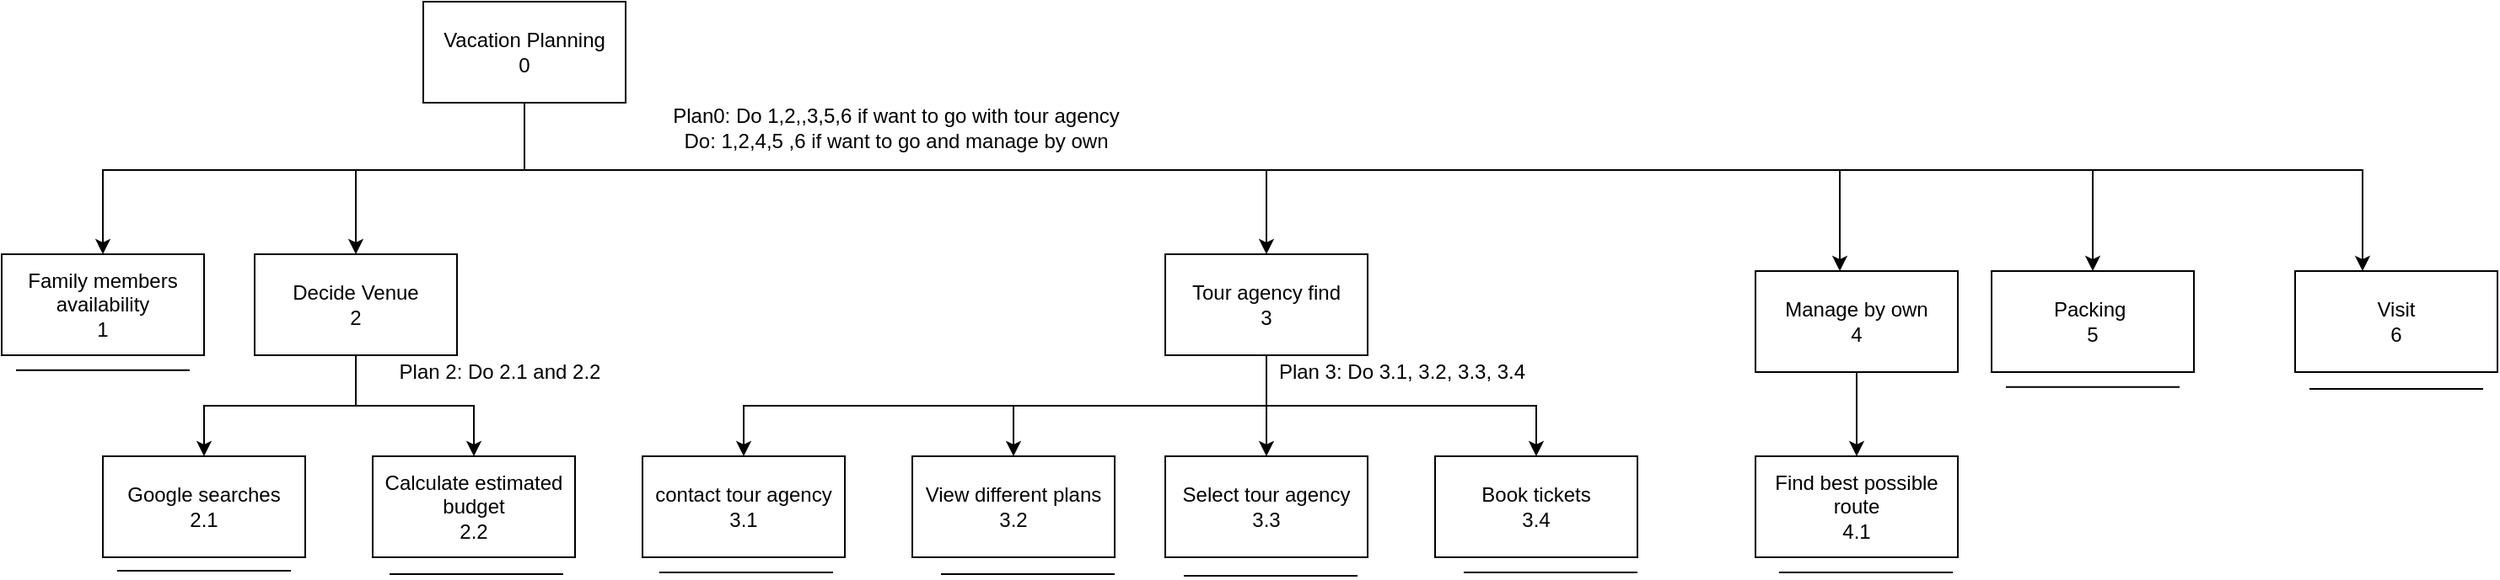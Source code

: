<mxfile version="14.3.0" type="github">
  <diagram id="qmCr2FLJXnJFnxge0UcX" name="Page-1">
    <mxGraphModel dx="1567" dy="944" grid="0" gridSize="10" guides="1" tooltips="1" connect="1" arrows="1" fold="1" page="1" pageScale="1" pageWidth="850" pageHeight="1100" math="0" shadow="0">
      <root>
        <mxCell id="0" />
        <mxCell id="1" parent="0" />
        <mxCell id="vO0fWZWFfqbv7m5PLt3y-3" style="edgeStyle=orthogonalEdgeStyle;rounded=0;orthogonalLoop=1;jettySize=auto;html=1;exitX=0.5;exitY=1;exitDx=0;exitDy=0;entryX=0.5;entryY=0;entryDx=0;entryDy=0;" edge="1" parent="1" source="vO0fWZWFfqbv7m5PLt3y-1" target="vO0fWZWFfqbv7m5PLt3y-2">
          <mxGeometry relative="1" as="geometry">
            <Array as="points">
              <mxPoint x="420" y="250" />
              <mxPoint x="170" y="250" />
            </Array>
          </mxGeometry>
        </mxCell>
        <mxCell id="vO0fWZWFfqbv7m5PLt3y-11" style="edgeStyle=orthogonalEdgeStyle;rounded=0;orthogonalLoop=1;jettySize=auto;html=1;" edge="1" parent="1" source="vO0fWZWFfqbv7m5PLt3y-1" target="vO0fWZWFfqbv7m5PLt3y-8">
          <mxGeometry relative="1" as="geometry">
            <Array as="points">
              <mxPoint x="420" y="250" />
              <mxPoint x="860" y="250" />
            </Array>
          </mxGeometry>
        </mxCell>
        <mxCell id="vO0fWZWFfqbv7m5PLt3y-16" style="edgeStyle=orthogonalEdgeStyle;rounded=0;orthogonalLoop=1;jettySize=auto;html=1;entryX=0.5;entryY=0;entryDx=0;entryDy=0;" edge="1" parent="1" source="vO0fWZWFfqbv7m5PLt3y-1" target="vO0fWZWFfqbv7m5PLt3y-4">
          <mxGeometry relative="1" as="geometry">
            <Array as="points">
              <mxPoint x="420" y="250" />
              <mxPoint x="320" y="250" />
            </Array>
          </mxGeometry>
        </mxCell>
        <mxCell id="vO0fWZWFfqbv7m5PLt3y-22" style="edgeStyle=orthogonalEdgeStyle;rounded=0;orthogonalLoop=1;jettySize=auto;html=1;" edge="1" parent="1" source="vO0fWZWFfqbv7m5PLt3y-1" target="vO0fWZWFfqbv7m5PLt3y-21">
          <mxGeometry relative="1" as="geometry">
            <Array as="points">
              <mxPoint x="420" y="250" />
              <mxPoint x="1350" y="250" />
            </Array>
          </mxGeometry>
        </mxCell>
        <mxCell id="vO0fWZWFfqbv7m5PLt3y-24" style="edgeStyle=orthogonalEdgeStyle;rounded=0;orthogonalLoop=1;jettySize=auto;html=1;" edge="1" parent="1" source="vO0fWZWFfqbv7m5PLt3y-1" target="vO0fWZWFfqbv7m5PLt3y-23">
          <mxGeometry relative="1" as="geometry">
            <Array as="points">
              <mxPoint x="420" y="250" />
              <mxPoint x="1510" y="250" />
            </Array>
          </mxGeometry>
        </mxCell>
        <mxCell id="vO0fWZWFfqbv7m5PLt3y-29" style="edgeStyle=orthogonalEdgeStyle;rounded=0;orthogonalLoop=1;jettySize=auto;html=1;" edge="1" parent="1" source="vO0fWZWFfqbv7m5PLt3y-1" target="vO0fWZWFfqbv7m5PLt3y-28">
          <mxGeometry relative="1" as="geometry">
            <Array as="points">
              <mxPoint x="420" y="250" />
              <mxPoint x="1200" y="250" />
            </Array>
          </mxGeometry>
        </mxCell>
        <mxCell id="vO0fWZWFfqbv7m5PLt3y-1" value="Vacation Planning&lt;br&gt;0" style="rounded=0;whiteSpace=wrap;html=1;" vertex="1" parent="1">
          <mxGeometry x="360" y="150" width="120" height="60" as="geometry" />
        </mxCell>
        <mxCell id="vO0fWZWFfqbv7m5PLt3y-2" value="Family members availability&lt;br&gt;1" style="rounded=0;whiteSpace=wrap;html=1;" vertex="1" parent="1">
          <mxGeometry x="110" y="300" width="120" height="60" as="geometry" />
        </mxCell>
        <mxCell id="vO0fWZWFfqbv7m5PLt3y-6" style="edgeStyle=orthogonalEdgeStyle;rounded=0;orthogonalLoop=1;jettySize=auto;html=1;exitX=0.5;exitY=1;exitDx=0;exitDy=0;entryX=0.5;entryY=0;entryDx=0;entryDy=0;" edge="1" parent="1" source="vO0fWZWFfqbv7m5PLt3y-4" target="vO0fWZWFfqbv7m5PLt3y-5">
          <mxGeometry relative="1" as="geometry" />
        </mxCell>
        <mxCell id="vO0fWZWFfqbv7m5PLt3y-10" style="edgeStyle=orthogonalEdgeStyle;rounded=0;orthogonalLoop=1;jettySize=auto;html=1;" edge="1" parent="1" source="vO0fWZWFfqbv7m5PLt3y-4" target="vO0fWZWFfqbv7m5PLt3y-9">
          <mxGeometry relative="1" as="geometry" />
        </mxCell>
        <mxCell id="vO0fWZWFfqbv7m5PLt3y-4" value="Decide Venue&lt;br&gt;2" style="rounded=0;whiteSpace=wrap;html=1;" vertex="1" parent="1">
          <mxGeometry x="260" y="300" width="120" height="60" as="geometry" />
        </mxCell>
        <mxCell id="vO0fWZWFfqbv7m5PLt3y-5" value="Google searches&lt;br&gt;2.1" style="rounded=0;whiteSpace=wrap;html=1;" vertex="1" parent="1">
          <mxGeometry x="170" y="420" width="120" height="60" as="geometry" />
        </mxCell>
        <mxCell id="vO0fWZWFfqbv7m5PLt3y-13" style="edgeStyle=orthogonalEdgeStyle;rounded=0;orthogonalLoop=1;jettySize=auto;html=1;entryX=0.5;entryY=0;entryDx=0;entryDy=0;" edge="1" parent="1" source="vO0fWZWFfqbv7m5PLt3y-8" target="vO0fWZWFfqbv7m5PLt3y-12">
          <mxGeometry relative="1" as="geometry">
            <Array as="points">
              <mxPoint x="860" y="390" />
              <mxPoint x="550" y="390" />
            </Array>
          </mxGeometry>
        </mxCell>
        <mxCell id="vO0fWZWFfqbv7m5PLt3y-15" style="edgeStyle=orthogonalEdgeStyle;rounded=0;orthogonalLoop=1;jettySize=auto;html=1;" edge="1" parent="1" source="vO0fWZWFfqbv7m5PLt3y-8" target="vO0fWZWFfqbv7m5PLt3y-14">
          <mxGeometry relative="1" as="geometry">
            <Array as="points">
              <mxPoint x="860" y="390" />
              <mxPoint x="710" y="390" />
            </Array>
          </mxGeometry>
        </mxCell>
        <mxCell id="vO0fWZWFfqbv7m5PLt3y-18" style="edgeStyle=orthogonalEdgeStyle;rounded=0;orthogonalLoop=1;jettySize=auto;html=1;" edge="1" parent="1" source="vO0fWZWFfqbv7m5PLt3y-8" target="vO0fWZWFfqbv7m5PLt3y-17">
          <mxGeometry relative="1" as="geometry">
            <Array as="points">
              <mxPoint x="860" y="390" />
              <mxPoint x="860" y="390" />
            </Array>
          </mxGeometry>
        </mxCell>
        <mxCell id="vO0fWZWFfqbv7m5PLt3y-20" style="edgeStyle=orthogonalEdgeStyle;rounded=0;orthogonalLoop=1;jettySize=auto;html=1;" edge="1" parent="1" source="vO0fWZWFfqbv7m5PLt3y-8" target="vO0fWZWFfqbv7m5PLt3y-19">
          <mxGeometry relative="1" as="geometry">
            <Array as="points">
              <mxPoint x="860" y="390" />
              <mxPoint x="1020" y="390" />
            </Array>
          </mxGeometry>
        </mxCell>
        <mxCell id="vO0fWZWFfqbv7m5PLt3y-8" value="Tour agency find&lt;br&gt;3" style="rounded=0;whiteSpace=wrap;html=1;" vertex="1" parent="1">
          <mxGeometry x="800" y="300" width="120" height="60" as="geometry" />
        </mxCell>
        <mxCell id="vO0fWZWFfqbv7m5PLt3y-9" value="Calculate estimated budget&lt;br&gt;2.2" style="rounded=0;whiteSpace=wrap;html=1;" vertex="1" parent="1">
          <mxGeometry x="330" y="420" width="120" height="60" as="geometry" />
        </mxCell>
        <mxCell id="vO0fWZWFfqbv7m5PLt3y-12" value="contact tour agency&lt;br&gt;3.1" style="rounded=0;whiteSpace=wrap;html=1;" vertex="1" parent="1">
          <mxGeometry x="490" y="420" width="120" height="60" as="geometry" />
        </mxCell>
        <mxCell id="vO0fWZWFfqbv7m5PLt3y-14" value="View different plans&lt;br&gt;3.2" style="rounded=0;whiteSpace=wrap;html=1;" vertex="1" parent="1">
          <mxGeometry x="650" y="420" width="120" height="60" as="geometry" />
        </mxCell>
        <mxCell id="vO0fWZWFfqbv7m5PLt3y-17" value="Select tour agency&lt;br&gt;3.3" style="rounded=0;whiteSpace=wrap;html=1;" vertex="1" parent="1">
          <mxGeometry x="800" y="420" width="120" height="60" as="geometry" />
        </mxCell>
        <mxCell id="vO0fWZWFfqbv7m5PLt3y-19" value="Book tickets&lt;br&gt;3.4" style="rounded=0;whiteSpace=wrap;html=1;" vertex="1" parent="1">
          <mxGeometry x="960" y="420" width="120" height="60" as="geometry" />
        </mxCell>
        <mxCell id="vO0fWZWFfqbv7m5PLt3y-21" value="Packing&amp;nbsp;&lt;br&gt;5" style="rounded=0;whiteSpace=wrap;html=1;" vertex="1" parent="1">
          <mxGeometry x="1290" y="310" width="120" height="60" as="geometry" />
        </mxCell>
        <mxCell id="vO0fWZWFfqbv7m5PLt3y-23" value="Visit&lt;br&gt;6" style="rounded=0;whiteSpace=wrap;html=1;" vertex="1" parent="1">
          <mxGeometry x="1470" y="310" width="120" height="60" as="geometry" />
        </mxCell>
        <mxCell id="vO0fWZWFfqbv7m5PLt3y-25" value="Plan0: Do 1,2,,3,5,6 if want to go with tour agency&lt;br&gt;Do: 1,2,4,5 ,6 if want to go and manage by own" style="text;html=1;align=center;verticalAlign=middle;resizable=0;points=[];autosize=1;" vertex="1" parent="1">
          <mxGeometry x="500" y="210" width="280" height="30" as="geometry" />
        </mxCell>
        <mxCell id="vO0fWZWFfqbv7m5PLt3y-26" value="Plan 2: Do 2.1 and 2.2" style="text;html=1;align=center;verticalAlign=middle;resizable=0;points=[];autosize=1;" vertex="1" parent="1">
          <mxGeometry x="340" y="360" width="130" height="20" as="geometry" />
        </mxCell>
        <mxCell id="vO0fWZWFfqbv7m5PLt3y-27" value="Plan 3: Do 3.1, 3.2, 3.3, 3.4" style="text;html=1;align=center;verticalAlign=middle;resizable=0;points=[];autosize=1;" vertex="1" parent="1">
          <mxGeometry x="860" y="360" width="160" height="20" as="geometry" />
        </mxCell>
        <mxCell id="vO0fWZWFfqbv7m5PLt3y-31" style="edgeStyle=orthogonalEdgeStyle;rounded=0;orthogonalLoop=1;jettySize=auto;html=1;entryX=0.5;entryY=0;entryDx=0;entryDy=0;" edge="1" parent="1" source="vO0fWZWFfqbv7m5PLt3y-28" target="vO0fWZWFfqbv7m5PLt3y-30">
          <mxGeometry relative="1" as="geometry" />
        </mxCell>
        <mxCell id="vO0fWZWFfqbv7m5PLt3y-28" value="Manage by own&lt;br&gt;4" style="rounded=0;whiteSpace=wrap;html=1;" vertex="1" parent="1">
          <mxGeometry x="1150" y="310" width="120" height="60" as="geometry" />
        </mxCell>
        <mxCell id="vO0fWZWFfqbv7m5PLt3y-30" value="Find best possible route&lt;br&gt;4.1" style="rounded=0;whiteSpace=wrap;html=1;" vertex="1" parent="1">
          <mxGeometry x="1150" y="420" width="120" height="60" as="geometry" />
        </mxCell>
        <mxCell id="vO0fWZWFfqbv7m5PLt3y-32" value="" style="endArrow=none;html=1;" edge="1" parent="1">
          <mxGeometry width="50" height="50" relative="1" as="geometry">
            <mxPoint x="118.5" y="368.82" as="sourcePoint" />
            <mxPoint x="221.5" y="368.82" as="targetPoint" />
          </mxGeometry>
        </mxCell>
        <mxCell id="vO0fWZWFfqbv7m5PLt3y-33" value="" style="endArrow=none;html=1;" edge="1" parent="1">
          <mxGeometry width="50" height="50" relative="1" as="geometry">
            <mxPoint x="1298.5" y="378.82" as="sourcePoint" />
            <mxPoint x="1401.5" y="378.82" as="targetPoint" />
          </mxGeometry>
        </mxCell>
        <mxCell id="vO0fWZWFfqbv7m5PLt3y-34" value="" style="endArrow=none;html=1;" edge="1" parent="1">
          <mxGeometry width="50" height="50" relative="1" as="geometry">
            <mxPoint x="1478.5" y="380.0" as="sourcePoint" />
            <mxPoint x="1581.5" y="380.0" as="targetPoint" />
          </mxGeometry>
        </mxCell>
        <mxCell id="vO0fWZWFfqbv7m5PLt3y-35" value="" style="endArrow=none;html=1;" edge="1" parent="1">
          <mxGeometry width="50" height="50" relative="1" as="geometry">
            <mxPoint x="178.5" y="488.0" as="sourcePoint" />
            <mxPoint x="281.5" y="488.0" as="targetPoint" />
          </mxGeometry>
        </mxCell>
        <mxCell id="vO0fWZWFfqbv7m5PLt3y-36" value="" style="endArrow=none;html=1;" edge="1" parent="1">
          <mxGeometry width="50" height="50" relative="1" as="geometry">
            <mxPoint x="340.0" y="490.0" as="sourcePoint" />
            <mxPoint x="443" y="490.0" as="targetPoint" />
          </mxGeometry>
        </mxCell>
        <mxCell id="vO0fWZWFfqbv7m5PLt3y-37" value="" style="endArrow=none;html=1;" edge="1" parent="1">
          <mxGeometry width="50" height="50" relative="1" as="geometry">
            <mxPoint x="500.0" y="489.0" as="sourcePoint" />
            <mxPoint x="603" y="489.0" as="targetPoint" />
          </mxGeometry>
        </mxCell>
        <mxCell id="vO0fWZWFfqbv7m5PLt3y-38" value="" style="endArrow=none;html=1;" edge="1" parent="1">
          <mxGeometry width="50" height="50" relative="1" as="geometry">
            <mxPoint x="667.0" y="490.0" as="sourcePoint" />
            <mxPoint x="770" y="490.0" as="targetPoint" />
          </mxGeometry>
        </mxCell>
        <mxCell id="vO0fWZWFfqbv7m5PLt3y-39" value="" style="endArrow=none;html=1;" edge="1" parent="1">
          <mxGeometry width="50" height="50" relative="1" as="geometry">
            <mxPoint x="811.0" y="491.0" as="sourcePoint" />
            <mxPoint x="914" y="491.0" as="targetPoint" />
          </mxGeometry>
        </mxCell>
        <mxCell id="vO0fWZWFfqbv7m5PLt3y-40" value="" style="endArrow=none;html=1;" edge="1" parent="1">
          <mxGeometry width="50" height="50" relative="1" as="geometry">
            <mxPoint x="977.0" y="489.0" as="sourcePoint" />
            <mxPoint x="1080" y="489.0" as="targetPoint" />
          </mxGeometry>
        </mxCell>
        <mxCell id="vO0fWZWFfqbv7m5PLt3y-41" value="" style="endArrow=none;html=1;" edge="1" parent="1">
          <mxGeometry width="50" height="50" relative="1" as="geometry">
            <mxPoint x="1164.0" y="489.0" as="sourcePoint" />
            <mxPoint x="1267" y="489.0" as="targetPoint" />
          </mxGeometry>
        </mxCell>
      </root>
    </mxGraphModel>
  </diagram>
</mxfile>
